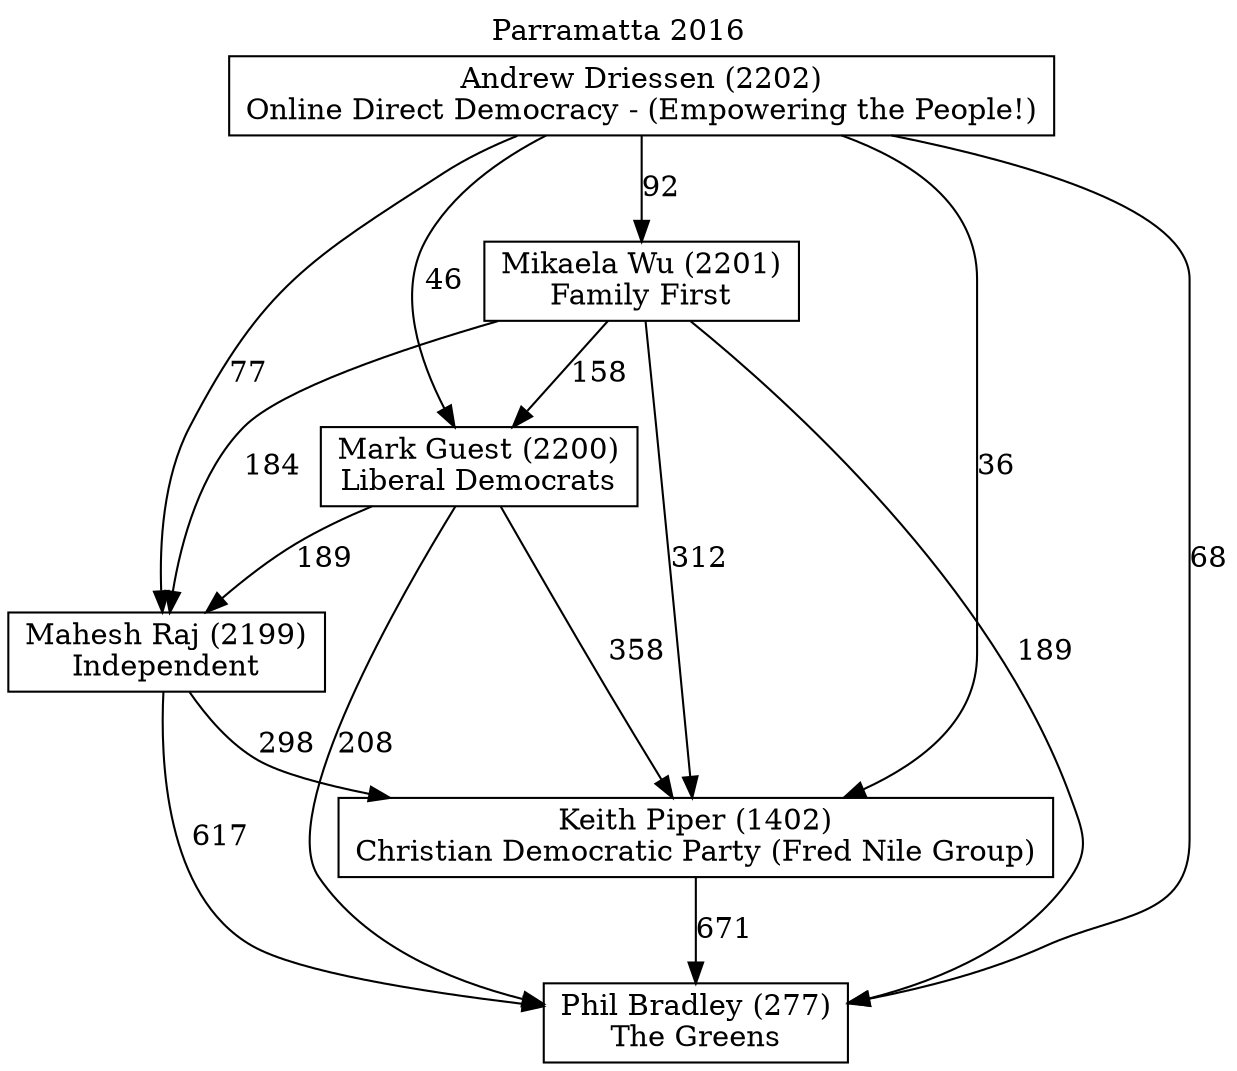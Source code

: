 // House preference flow
digraph "Phil Bradley (277)_Parramatta_2016" {
	graph [label="Parramatta 2016" labelloc=t mclimit=10]
	node [shape=box]
	"Mark Guest (2200)" [label="Mark Guest (2200)
Liberal Democrats"]
	"Keith Piper (1402)" [label="Keith Piper (1402)
Christian Democratic Party (Fred Nile Group)"]
	"Mahesh Raj (2199)" [label="Mahesh Raj (2199)
Independent"]
	"Mikaela Wu (2201)" [label="Mikaela Wu (2201)
Family First"]
	"Andrew Driessen (2202)" [label="Andrew Driessen (2202)
Online Direct Democracy - (Empowering the People!)"]
	"Phil Bradley (277)" [label="Phil Bradley (277)
The Greens"]
	"Mikaela Wu (2201)" -> "Mark Guest (2200)" [label=158]
	"Andrew Driessen (2202)" -> "Mikaela Wu (2201)" [label=92]
	"Andrew Driessen (2202)" -> "Mahesh Raj (2199)" [label=77]
	"Mikaela Wu (2201)" -> "Keith Piper (1402)" [label=312]
	"Mark Guest (2200)" -> "Mahesh Raj (2199)" [label=189]
	"Mahesh Raj (2199)" -> "Phil Bradley (277)" [label=617]
	"Mark Guest (2200)" -> "Phil Bradley (277)" [label=208]
	"Andrew Driessen (2202)" -> "Mark Guest (2200)" [label=46]
	"Keith Piper (1402)" -> "Phil Bradley (277)" [label=671]
	"Andrew Driessen (2202)" -> "Keith Piper (1402)" [label=36]
	"Andrew Driessen (2202)" -> "Phil Bradley (277)" [label=68]
	"Mikaela Wu (2201)" -> "Mahesh Raj (2199)" [label=184]
	"Mark Guest (2200)" -> "Keith Piper (1402)" [label=358]
	"Mikaela Wu (2201)" -> "Phil Bradley (277)" [label=189]
	"Mahesh Raj (2199)" -> "Keith Piper (1402)" [label=298]
}
